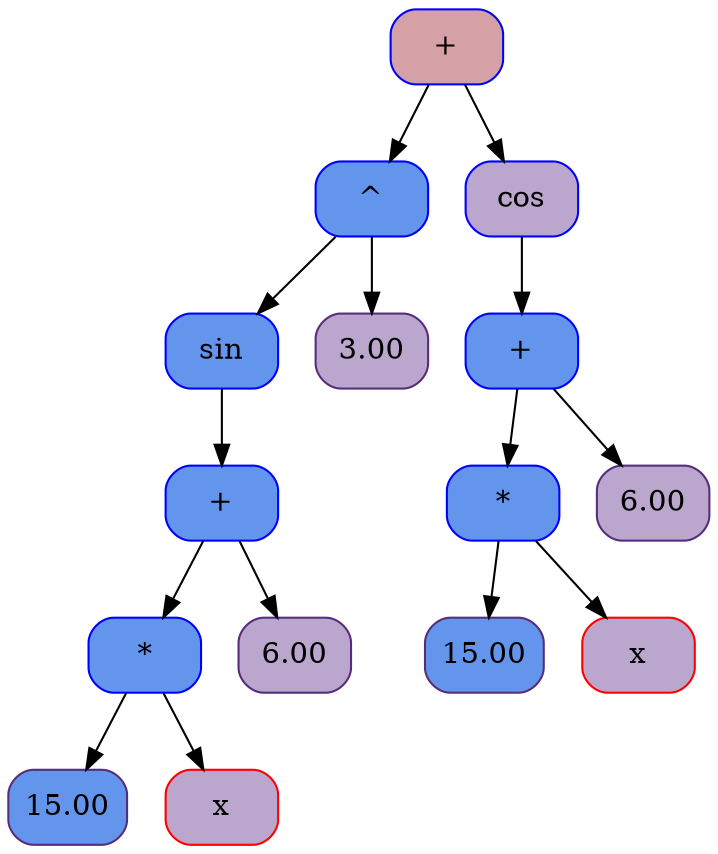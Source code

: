 digraph tree {
	node [shape=Mrecord, style=filled,                            fillcolor="#bba6cd", color="#552d7b"];
6992 [shape=record, style="filled,rounded", color=" #0000ff ",                          fillcolor="#d5a1a7", fontsize=14, label=" + "];
	6992 -> 6544;
6544 [shape=record, style="filled,rounded", color=" #0000ff ",                          fillcolor="#6495ed", fontsize=14, label=" ^ "];
	6544 -> 6096;
6096 [shape=record, style="filled,rounded", color=" #0000ff ",                          fillcolor="#6495ed", fontsize=14, label=" sin "];
	6096 -> 6416;
6416 [shape=record, style="filled,rounded", color=" #0000ff ",                          fillcolor="#6495ed", fontsize=14, label=" + "];
	6416 -> 6288;
6288 [shape=record, style="filled,rounded", color=" #0000ff ",                          fillcolor="#6495ed", fontsize=14, label=" * "];
	6288 -> 6160;
6160 [shape=record, style="filled,rounded", color="#552d7b",                          fillcolor="#6495ed", fontsize=14, label=" 15.00 "];
	6288 -> 6224;
6224 [shape=record, style="filled,rounded", color="#FF0000",                          fillcolor="#bba6cd", fontsize=14, label=" x "];
	6416 -> 6352;
6352 [shape=record, style="filled,rounded", color="#552d7b",                          fillcolor="#bba6cd", fontsize=14, label=" 6.00 "];
	6544 -> 6480;
6480 [shape=record, style="filled,rounded", color="#552d7b",                          fillcolor="#bba6cd", fontsize=14, label=" 3.00 "];
	6992 -> 6608;
6608 [shape=record, style="filled,rounded", color=" #0000ff ",                          fillcolor="#bba6cd", fontsize=14, label=" cos "];
	6608 -> 6928;
6928 [shape=record, style="filled,rounded", color=" #0000ff ",                          fillcolor="#6495ed", fontsize=14, label=" + "];
	6928 -> 6800;
6800 [shape=record, style="filled,rounded", color=" #0000ff ",                          fillcolor="#6495ed", fontsize=14, label=" * "];
	6800 -> 6672;
6672 [shape=record, style="filled,rounded", color="#552d7b",                          fillcolor="#6495ed", fontsize=14, label=" 15.00 "];
	6800 -> 6736;
6736 [shape=record, style="filled,rounded", color="#FF0000",                          fillcolor="#bba6cd", fontsize=14, label=" x "];
	6928 -> 6864;
6864 [shape=record, style="filled,rounded", color="#552d7b",                          fillcolor="#bba6cd", fontsize=14, label=" 6.00 "];
}
